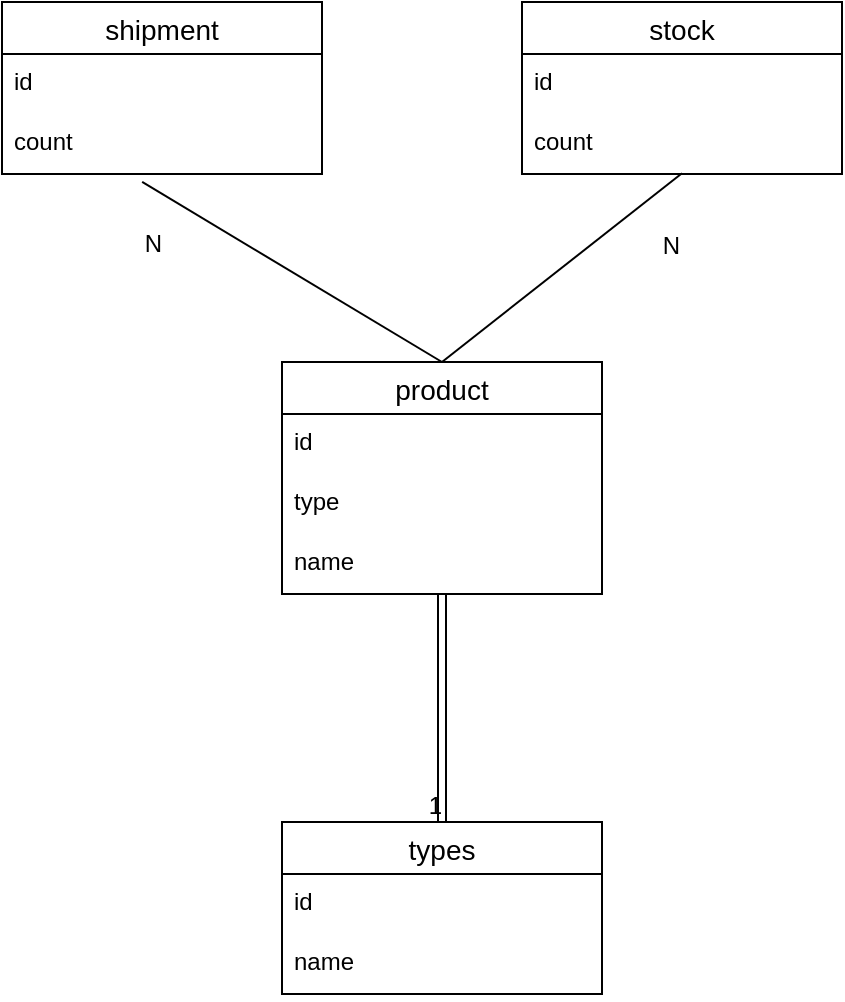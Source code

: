 <mxfile version="13.7.9" type="device"><diagram id="RjRseIk-NIQXvd91hsA5" name="ページ1"><mxGraphModel dx="1038" dy="607" grid="1" gridSize="10" guides="1" tooltips="1" connect="1" arrows="1" fold="1" page="1" pageScale="1" pageWidth="827" pageHeight="1169" math="0" shadow="0"><root><mxCell id="0"/><mxCell id="1" parent="0"/><mxCell id="jfmG7ODnz5crEAC5japY-1" value="shipment" style="swimlane;fontStyle=0;childLayout=stackLayout;horizontal=1;startSize=26;horizontalStack=0;resizeParent=1;resizeParentMax=0;resizeLast=0;collapsible=1;marginBottom=0;align=center;fontSize=14;" vertex="1" parent="1"><mxGeometry x="50" y="30" width="160" height="86" as="geometry"><mxRectangle x="60" y="90" width="90" height="26" as="alternateBounds"/></mxGeometry></mxCell><mxCell id="jfmG7ODnz5crEAC5japY-2" value="id" style="text;strokeColor=none;fillColor=none;spacingLeft=4;spacingRight=4;overflow=hidden;rotatable=0;points=[[0,0.5],[1,0.5]];portConstraint=eastwest;fontSize=12;" vertex="1" parent="jfmG7ODnz5crEAC5japY-1"><mxGeometry y="26" width="160" height="30" as="geometry"/></mxCell><mxCell id="jfmG7ODnz5crEAC5japY-3" value="count" style="text;strokeColor=none;fillColor=none;spacingLeft=4;spacingRight=4;overflow=hidden;rotatable=0;points=[[0,0.5],[1,0.5]];portConstraint=eastwest;fontSize=12;" vertex="1" parent="jfmG7ODnz5crEAC5japY-1"><mxGeometry y="56" width="160" height="30" as="geometry"/></mxCell><mxCell id="jfmG7ODnz5crEAC5japY-5" value="stock" style="swimlane;fontStyle=0;childLayout=stackLayout;horizontal=1;startSize=26;horizontalStack=0;resizeParent=1;resizeParentMax=0;resizeLast=0;collapsible=1;marginBottom=0;align=center;fontSize=14;" vertex="1" parent="1"><mxGeometry x="310" y="30" width="160" height="86" as="geometry"><mxRectangle x="60" y="90" width="90" height="26" as="alternateBounds"/></mxGeometry></mxCell><mxCell id="jfmG7ODnz5crEAC5japY-6" value="id" style="text;strokeColor=none;fillColor=none;spacingLeft=4;spacingRight=4;overflow=hidden;rotatable=0;points=[[0,0.5],[1,0.5]];portConstraint=eastwest;fontSize=12;" vertex="1" parent="jfmG7ODnz5crEAC5japY-5"><mxGeometry y="26" width="160" height="30" as="geometry"/></mxCell><mxCell id="jfmG7ODnz5crEAC5japY-7" value="count" style="text;strokeColor=none;fillColor=none;spacingLeft=4;spacingRight=4;overflow=hidden;rotatable=0;points=[[0,0.5],[1,0.5]];portConstraint=eastwest;fontSize=12;" vertex="1" parent="jfmG7ODnz5crEAC5japY-5"><mxGeometry y="56" width="160" height="30" as="geometry"/></mxCell><mxCell id="jfmG7ODnz5crEAC5japY-8" value="product" style="swimlane;fontStyle=0;childLayout=stackLayout;horizontal=1;startSize=26;horizontalStack=0;resizeParent=1;resizeParentMax=0;resizeLast=0;collapsible=1;marginBottom=0;align=center;fontSize=14;" vertex="1" parent="1"><mxGeometry x="190" y="210" width="160" height="116" as="geometry"/></mxCell><mxCell id="jfmG7ODnz5crEAC5japY-9" value="id" style="text;strokeColor=none;fillColor=none;spacingLeft=4;spacingRight=4;overflow=hidden;rotatable=0;points=[[0,0.5],[1,0.5]];portConstraint=eastwest;fontSize=12;" vertex="1" parent="jfmG7ODnz5crEAC5japY-8"><mxGeometry y="26" width="160" height="30" as="geometry"/></mxCell><mxCell id="jfmG7ODnz5crEAC5japY-10" value="type" style="text;strokeColor=none;fillColor=none;spacingLeft=4;spacingRight=4;overflow=hidden;rotatable=0;points=[[0,0.5],[1,0.5]];portConstraint=eastwest;fontSize=12;" vertex="1" parent="jfmG7ODnz5crEAC5japY-8"><mxGeometry y="56" width="160" height="30" as="geometry"/></mxCell><mxCell id="jfmG7ODnz5crEAC5japY-11" value="name" style="text;strokeColor=none;fillColor=none;spacingLeft=4;spacingRight=4;overflow=hidden;rotatable=0;points=[[0,0.5],[1,0.5]];portConstraint=eastwest;fontSize=12;" vertex="1" parent="jfmG7ODnz5crEAC5japY-8"><mxGeometry y="86" width="160" height="30" as="geometry"/></mxCell><mxCell id="jfmG7ODnz5crEAC5japY-12" value="types" style="swimlane;fontStyle=0;childLayout=stackLayout;horizontal=1;startSize=26;horizontalStack=0;resizeParent=1;resizeParentMax=0;resizeLast=0;collapsible=1;marginBottom=0;align=center;fontSize=14;" vertex="1" parent="1"><mxGeometry x="190" y="440" width="160" height="86" as="geometry"/></mxCell><mxCell id="jfmG7ODnz5crEAC5japY-13" value="id" style="text;strokeColor=none;fillColor=none;spacingLeft=4;spacingRight=4;overflow=hidden;rotatable=0;points=[[0,0.5],[1,0.5]];portConstraint=eastwest;fontSize=12;" vertex="1" parent="jfmG7ODnz5crEAC5japY-12"><mxGeometry y="26" width="160" height="30" as="geometry"/></mxCell><mxCell id="jfmG7ODnz5crEAC5japY-14" value="name" style="text;strokeColor=none;fillColor=none;spacingLeft=4;spacingRight=4;overflow=hidden;rotatable=0;points=[[0,0.5],[1,0.5]];portConstraint=eastwest;fontSize=12;" vertex="1" parent="jfmG7ODnz5crEAC5japY-12"><mxGeometry y="56" width="160" height="30" as="geometry"/></mxCell><mxCell id="jfmG7ODnz5crEAC5japY-16" value="" style="endArrow=none;html=1;rounded=0;exitX=0.5;exitY=0;exitDx=0;exitDy=0;entryX=0.438;entryY=1.133;entryDx=0;entryDy=0;entryPerimeter=0;" edge="1" parent="1" source="jfmG7ODnz5crEAC5japY-8" target="jfmG7ODnz5crEAC5japY-3"><mxGeometry relative="1" as="geometry"><mxPoint x="270" y="200" as="sourcePoint"/><mxPoint x="140" y="150" as="targetPoint"/></mxGeometry></mxCell><mxCell id="jfmG7ODnz5crEAC5japY-17" value="N" style="resizable=0;html=1;align=right;verticalAlign=bottom;" connectable="0" vertex="1" parent="jfmG7ODnz5crEAC5japY-16"><mxGeometry x="1" relative="1" as="geometry"><mxPoint x="10.04" y="39.93" as="offset"/></mxGeometry></mxCell><mxCell id="jfmG7ODnz5crEAC5japY-18" value="" style="endArrow=none;html=1;rounded=0;entryX=0.5;entryY=0.987;entryDx=0;entryDy=0;entryPerimeter=0;" edge="1" parent="1" target="jfmG7ODnz5crEAC5japY-7"><mxGeometry relative="1" as="geometry"><mxPoint x="270" y="210" as="sourcePoint"/><mxPoint x="430" y="170" as="targetPoint"/></mxGeometry></mxCell><mxCell id="jfmG7ODnz5crEAC5japY-19" value="N" style="resizable=0;html=1;align=right;verticalAlign=bottom;" connectable="0" vertex="1" parent="jfmG7ODnz5crEAC5japY-18"><mxGeometry x="1" relative="1" as="geometry"><mxPoint x="-0.26" y="44.59" as="offset"/></mxGeometry></mxCell><mxCell id="jfmG7ODnz5crEAC5japY-20" value="" style="shape=link;html=1;rounded=0;entryX=0.5;entryY=0;entryDx=0;entryDy=0;" edge="1" parent="1" source="jfmG7ODnz5crEAC5japY-11" target="jfmG7ODnz5crEAC5japY-12"><mxGeometry relative="1" as="geometry"><mxPoint x="270" y="330" as="sourcePoint"/><mxPoint x="350" y="400" as="targetPoint"/></mxGeometry></mxCell><mxCell id="jfmG7ODnz5crEAC5japY-21" value="1" style="resizable=0;html=1;align=right;verticalAlign=bottom;" connectable="0" vertex="1" parent="jfmG7ODnz5crEAC5japY-20"><mxGeometry x="1" relative="1" as="geometry"/></mxCell></root></mxGraphModel></diagram></mxfile>